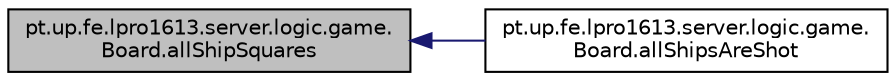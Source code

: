 digraph "pt.up.fe.lpro1613.server.logic.game.Board.allShipSquares"
{
  edge [fontname="Helvetica",fontsize="10",labelfontname="Helvetica",labelfontsize="10"];
  node [fontname="Helvetica",fontsize="10",shape=record];
  rankdir="LR";
  Node4 [label="pt.up.fe.lpro1613.server.logic.game.\lBoard.allShipSquares",height=0.2,width=0.4,color="black", fillcolor="grey75", style="filled", fontcolor="black"];
  Node4 -> Node5 [dir="back",color="midnightblue",fontsize="10",style="solid",fontname="Helvetica"];
  Node5 [label="pt.up.fe.lpro1613.server.logic.game.\lBoard.allShipsAreShot",height=0.2,width=0.4,color="black", fillcolor="white", style="filled",URL="$classpt_1_1up_1_1fe_1_1lpro1613_1_1server_1_1logic_1_1game_1_1_board.html#a0aaf6e39aedc8ce82243f27d826c2a0e"];
}
